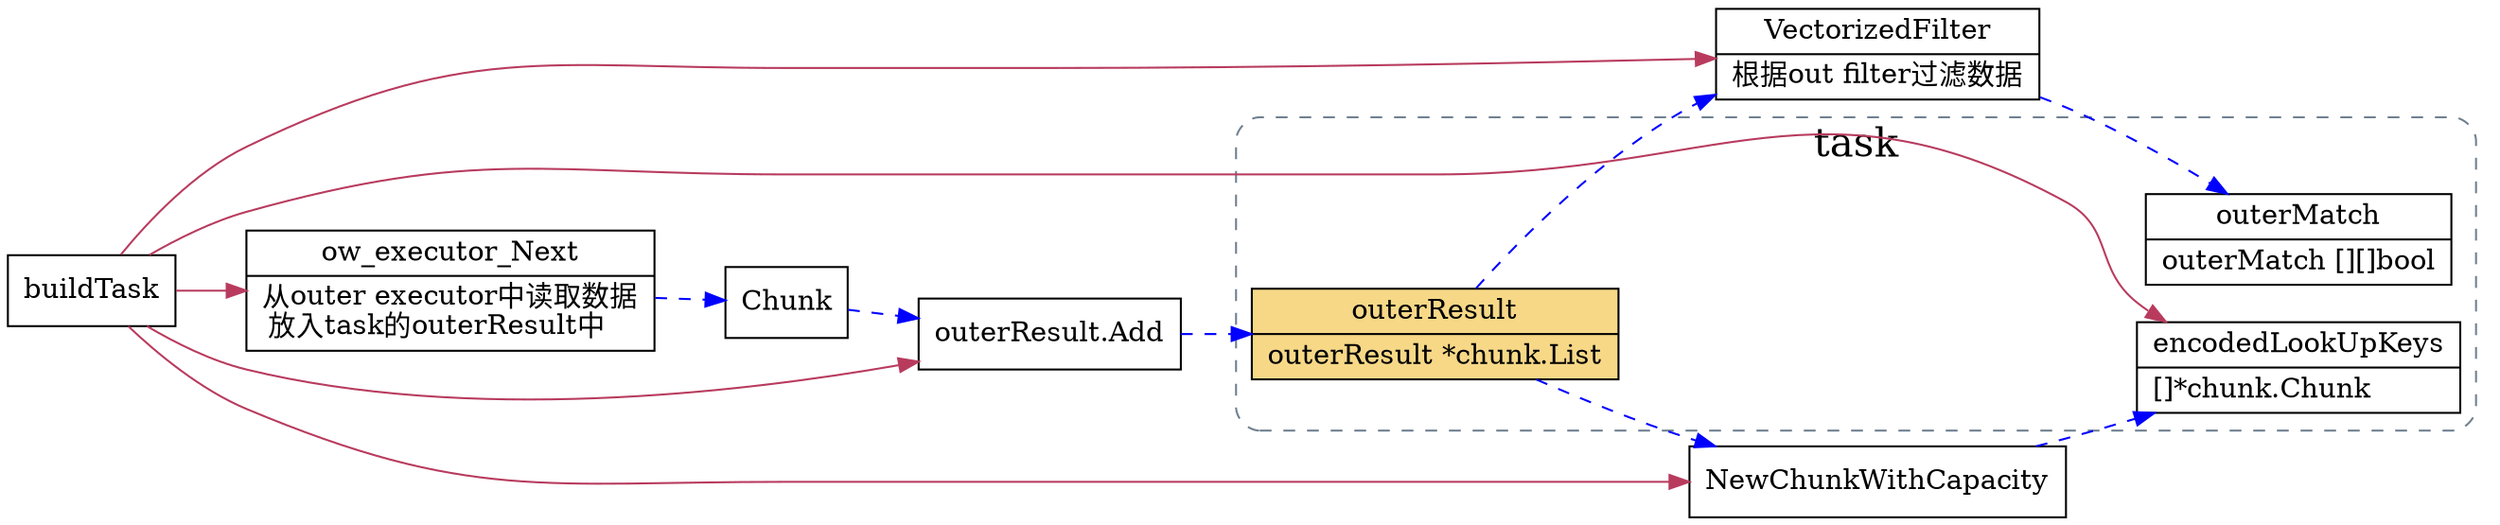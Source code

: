 digraph index_lookup_join_buildtask {
  node[shape=box];
  edge[color=gray40];
  newrank=true;
  rankdir=LR;

  subgraph cluster_task {
    graph[label="task";fontsize=20;style="rounded,dashed";color="slategrey"]
    outerResult[
      shape=record;
      style=filled;
      fillcolor="#f6d887";
      label="{{
        outerResult|
          outerResult *chunk.List\l
      }}"
    ];
    outerMatch[
      shape="record";
      label="{{
        outerMatch|
          outerMatch  [][]bool
      }}"];
    encodedLookUpKeys[
      shape="record";
      label="{{
        encodedLookUpKeys|
        []*chunk.Chunk\l
      }}"];
  }
  outerResult_Add[
    shape="record";
    label="{{
      outerResult.Add
    }}"];

  ow_executor_Next[
    shape="record";
    label="{{
      ow_executor_Next|
      从outer executor中读取数据\l
      放入task的outerResult中\l
    }}"];

  buildTask -> {
    ow_executor_Next;
    outerResult_Add;
    VectorizedFilter;
    NewChunkWithCapacity;
    encodedLookUpKeys;
  }[color="#b83b5e"];
  VectorizedFilter[
    shape="record";
    label="{{
      VectorizedFilter|
      根据out filter过滤数据\l
    }}"];

  edge[style=dashed;color=blue]
  ow_executor_Next -> Chunk -> outerResult_Add -> outerResult;
  outerResult -> VectorizedFilter -> outerMatch;
  outerResult -> NewChunkWithCapacity -> encodedLookUpKeys;
}
